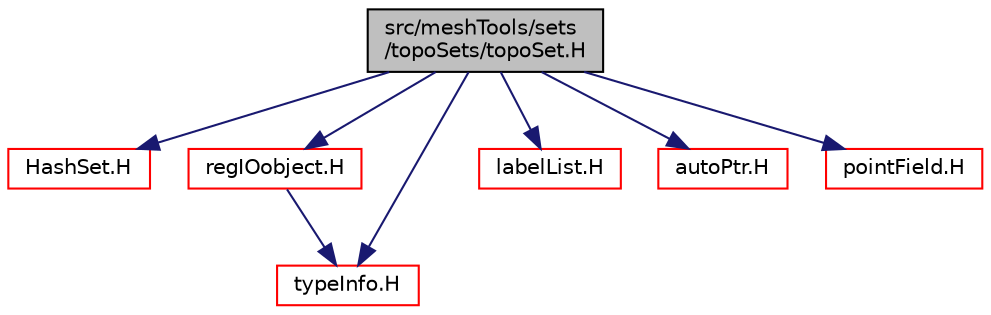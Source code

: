 digraph "src/meshTools/sets/topoSets/topoSet.H"
{
  bgcolor="transparent";
  edge [fontname="Helvetica",fontsize="10",labelfontname="Helvetica",labelfontsize="10"];
  node [fontname="Helvetica",fontsize="10",shape=record];
  Node0 [label="src/meshTools/sets\l/topoSets/topoSet.H",height=0.2,width=0.4,color="black", fillcolor="grey75", style="filled", fontcolor="black"];
  Node0 -> Node1 [color="midnightblue",fontsize="10",style="solid",fontname="Helvetica"];
  Node1 [label="HashSet.H",height=0.2,width=0.4,color="red",URL="$a09173.html"];
  Node0 -> Node59 [color="midnightblue",fontsize="10",style="solid",fontname="Helvetica"];
  Node59 [label="regIOobject.H",height=0.2,width=0.4,color="red",URL="$a09977.html"];
  Node59 -> Node61 [color="midnightblue",fontsize="10",style="solid",fontname="Helvetica"];
  Node61 [label="typeInfo.H",height=0.2,width=0.4,color="red",URL="$a10055.html"];
  Node0 -> Node82 [color="midnightblue",fontsize="10",style="solid",fontname="Helvetica"];
  Node82 [label="labelList.H",height=0.2,width=0.4,color="red",URL="$a13154.html"];
  Node0 -> Node61 [color="midnightblue",fontsize="10",style="solid",fontname="Helvetica"];
  Node0 -> Node63 [color="midnightblue",fontsize="10",style="solid",fontname="Helvetica"];
  Node63 [label="autoPtr.H",height=0.2,width=0.4,color="red",URL="$a11828.html"];
  Node0 -> Node83 [color="midnightblue",fontsize="10",style="solid",fontname="Helvetica"];
  Node83 [label="pointField.H",height=0.2,width=0.4,color="red",URL="$a12830.html"];
}
